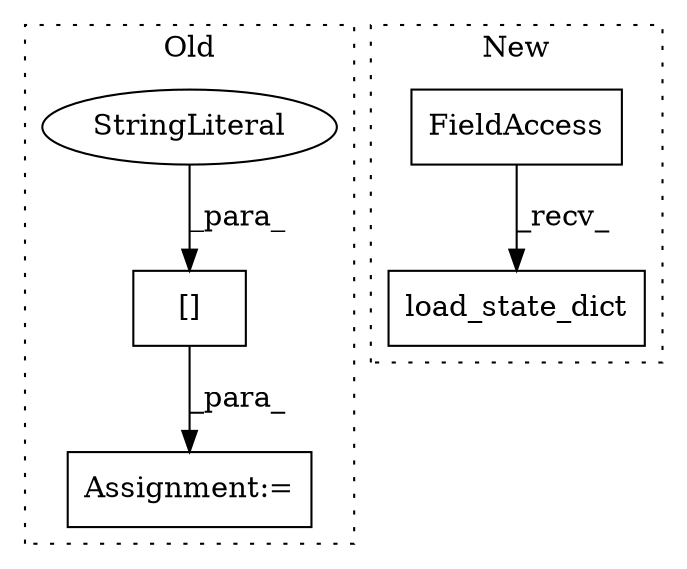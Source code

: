 digraph G {
subgraph cluster0 {
1 [label="[]" a="2" s="13555,13573" l="11,1" shape="box"];
3 [label="StringLiteral" a="45" s="13566" l="7" shape="ellipse"];
5 [label="Assignment:=" a="7" s="13554" l="1" shape="box"];
label = "Old";
style="dotted";
}
subgraph cluster1 {
2 [label="load_state_dict" a="32" s="14405,14444" l="16,1" shape="box"];
4 [label="FieldAccess" a="22" s="14389" l="15" shape="box"];
label = "New";
style="dotted";
}
1 -> 5 [label="_para_"];
3 -> 1 [label="_para_"];
4 -> 2 [label="_recv_"];
}
